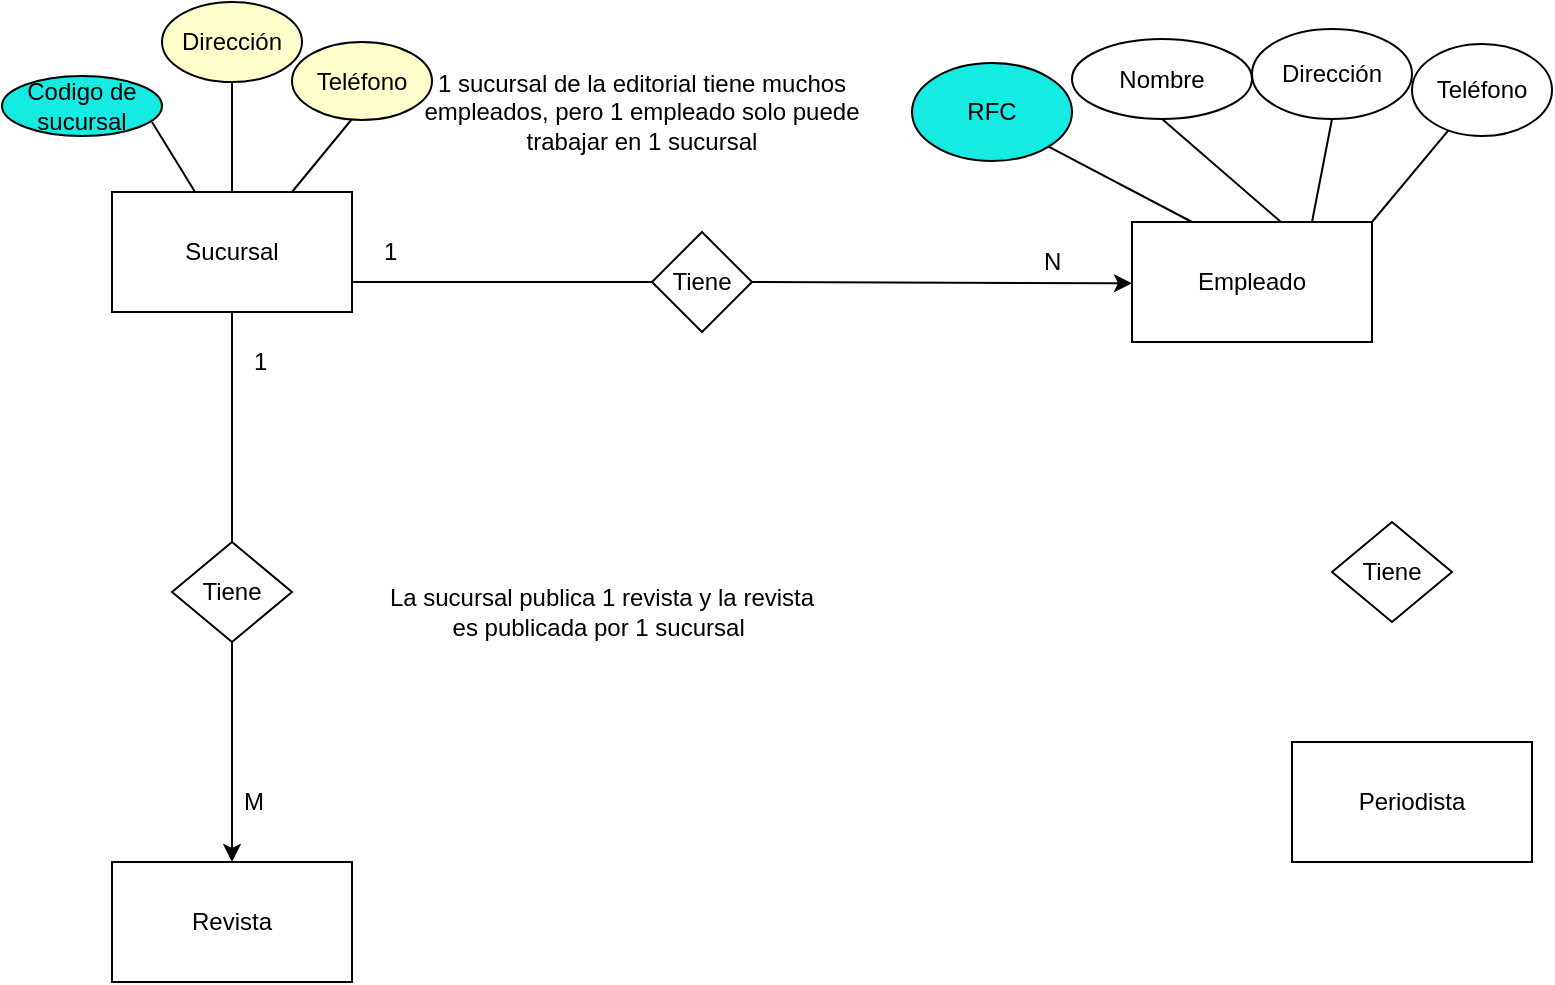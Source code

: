 <mxfile version="22.0.2" type="github">
  <diagram id="R2lEEEUBdFMjLlhIrx00" name="Page-1">
    <mxGraphModel dx="986" dy="433" grid="1" gridSize="10" guides="1" tooltips="1" connect="1" arrows="1" fold="1" page="1" pageScale="1" pageWidth="850" pageHeight="1100" math="0" shadow="0" extFonts="Permanent Marker^https://fonts.googleapis.com/css?family=Permanent+Marker">
      <root>
        <mxCell id="0" />
        <mxCell id="1" parent="0" />
        <mxCell id="aHJGqN-GS59mJnBzp212-1" value="Sucursal" style="rounded=0;whiteSpace=wrap;html=1;" vertex="1" parent="1">
          <mxGeometry x="120" y="105" width="120" height="60" as="geometry" />
        </mxCell>
        <mxCell id="aHJGqN-GS59mJnBzp212-2" value="Empleado" style="rounded=0;whiteSpace=wrap;html=1;" vertex="1" parent="1">
          <mxGeometry x="630" y="120" width="120" height="60" as="geometry" />
        </mxCell>
        <mxCell id="aHJGqN-GS59mJnBzp212-3" value="Revista" style="rounded=0;whiteSpace=wrap;html=1;" vertex="1" parent="1">
          <mxGeometry x="120" y="440" width="120" height="60" as="geometry" />
        </mxCell>
        <mxCell id="aHJGqN-GS59mJnBzp212-4" value="Periodista" style="rounded=0;whiteSpace=wrap;html=1;" vertex="1" parent="1">
          <mxGeometry x="710" y="380" width="120" height="60" as="geometry" />
        </mxCell>
        <mxCell id="aHJGqN-GS59mJnBzp212-5" value="Tiene" style="rhombus;whiteSpace=wrap;html=1;" vertex="1" parent="1">
          <mxGeometry x="150" y="280" width="60" height="50" as="geometry" />
        </mxCell>
        <mxCell id="aHJGqN-GS59mJnBzp212-6" value="Tiene" style="rhombus;whiteSpace=wrap;html=1;" vertex="1" parent="1">
          <mxGeometry x="730" y="270" width="60" height="50" as="geometry" />
        </mxCell>
        <mxCell id="aHJGqN-GS59mJnBzp212-7" value="Tiene" style="rhombus;whiteSpace=wrap;html=1;" vertex="1" parent="1">
          <mxGeometry x="390" y="125" width="50" height="50" as="geometry" />
        </mxCell>
        <mxCell id="aHJGqN-GS59mJnBzp212-10" value="" style="endArrow=none;html=1;rounded=0;entryX=0;entryY=0.5;entryDx=0;entryDy=0;" edge="1" parent="1" target="aHJGqN-GS59mJnBzp212-7">
          <mxGeometry width="50" height="50" relative="1" as="geometry">
            <mxPoint x="240" y="150" as="sourcePoint" />
            <mxPoint x="200" y="110" as="targetPoint" />
          </mxGeometry>
        </mxCell>
        <mxCell id="aHJGqN-GS59mJnBzp212-12" value="" style="endArrow=classic;html=1;rounded=0;entryX=0.625;entryY=0.856;entryDx=0;entryDy=0;entryPerimeter=0;" edge="1" parent="1" target="aHJGqN-GS59mJnBzp212-25">
          <mxGeometry width="50" height="50" relative="1" as="geometry">
            <mxPoint x="440" y="150" as="sourcePoint" />
            <mxPoint x="490" y="100" as="targetPoint" />
          </mxGeometry>
        </mxCell>
        <mxCell id="aHJGqN-GS59mJnBzp212-17" value="Codigo de sucursal" style="ellipse;whiteSpace=wrap;html=1;fillColor=#15EAE3;" vertex="1" parent="1">
          <mxGeometry x="65" y="47" width="80" height="30" as="geometry" />
        </mxCell>
        <mxCell id="aHJGqN-GS59mJnBzp212-20" value="" style="endArrow=none;html=1;rounded=0;exitX=0.5;exitY=0;exitDx=0;exitDy=0;" edge="1" parent="1" source="aHJGqN-GS59mJnBzp212-1">
          <mxGeometry width="50" height="50" relative="1" as="geometry">
            <mxPoint x="130" y="100" as="sourcePoint" />
            <mxPoint x="180" y="50" as="targetPoint" />
          </mxGeometry>
        </mxCell>
        <mxCell id="aHJGqN-GS59mJnBzp212-21" value="Dirección" style="ellipse;whiteSpace=wrap;html=1;fillColor=#FFFFCC;" vertex="1" parent="1">
          <mxGeometry x="145" y="10" width="70" height="40" as="geometry" />
        </mxCell>
        <mxCell id="aHJGqN-GS59mJnBzp212-22" value="" style="endArrow=none;html=1;rounded=0;exitX=0.75;exitY=0;exitDx=0;exitDy=0;" edge="1" parent="1" source="aHJGqN-GS59mJnBzp212-1">
          <mxGeometry width="50" height="50" relative="1" as="geometry">
            <mxPoint x="190" y="118.5" as="sourcePoint" />
            <mxPoint x="240" y="68.5" as="targetPoint" />
          </mxGeometry>
        </mxCell>
        <mxCell id="aHJGqN-GS59mJnBzp212-23" value="Teléfono" style="ellipse;whiteSpace=wrap;html=1;fillColor=#FFFFCC;" vertex="1" parent="1">
          <mxGeometry x="210" y="30" width="70" height="39" as="geometry" />
        </mxCell>
        <mxCell id="aHJGqN-GS59mJnBzp212-24" value="1" style="text;strokeColor=none;fillColor=none;align=left;verticalAlign=middle;spacingLeft=4;spacingRight=4;overflow=hidden;points=[[0,0.5],[1,0.5]];portConstraint=eastwest;rotatable=0;whiteSpace=wrap;html=1;" vertex="1" parent="1">
          <mxGeometry x="250" y="120" width="20" height="30" as="geometry" />
        </mxCell>
        <mxCell id="aHJGqN-GS59mJnBzp212-25" value="N" style="text;strokeColor=none;fillColor=none;align=left;verticalAlign=middle;spacingLeft=4;spacingRight=4;overflow=hidden;points=[[0,0.5],[1,0.5]];portConstraint=eastwest;rotatable=0;whiteSpace=wrap;html=1;" vertex="1" parent="1">
          <mxGeometry x="580" y="125" width="80" height="30" as="geometry" />
        </mxCell>
        <mxCell id="aHJGqN-GS59mJnBzp212-26" value="" style="endArrow=none;html=1;rounded=0;entryX=1;entryY=1;entryDx=0;entryDy=0;exitX=0.25;exitY=0;exitDx=0;exitDy=0;" edge="1" parent="1" source="aHJGqN-GS59mJnBzp212-2" target="aHJGqN-GS59mJnBzp212-27">
          <mxGeometry width="50" height="50" relative="1" as="geometry">
            <mxPoint x="710" y="120" as="sourcePoint" />
            <mxPoint x="680" y="90" as="targetPoint" />
          </mxGeometry>
        </mxCell>
        <mxCell id="aHJGqN-GS59mJnBzp212-27" value="RFC" style="ellipse;whiteSpace=wrap;html=1;fillColor=#15EAE3;" vertex="1" parent="1">
          <mxGeometry x="520" y="40.5" width="80" height="49" as="geometry" />
        </mxCell>
        <mxCell id="aHJGqN-GS59mJnBzp212-28" value="" style="endArrow=none;html=1;rounded=0;entryX=0.5;entryY=1;entryDx=0;entryDy=0;" edge="1" parent="1" target="aHJGqN-GS59mJnBzp212-29">
          <mxGeometry width="50" height="50" relative="1" as="geometry">
            <mxPoint x="704.5" y="120" as="sourcePoint" />
            <mxPoint x="704.5" y="60" as="targetPoint" />
          </mxGeometry>
        </mxCell>
        <mxCell id="aHJGqN-GS59mJnBzp212-29" value="Nombre" style="ellipse;whiteSpace=wrap;html=1;" vertex="1" parent="1">
          <mxGeometry x="600" y="28.5" width="90" height="40" as="geometry" />
        </mxCell>
        <mxCell id="aHJGqN-GS59mJnBzp212-30" value="" style="endArrow=none;html=1;rounded=0;entryX=0.5;entryY=1;entryDx=0;entryDy=0;" edge="1" parent="1" target="aHJGqN-GS59mJnBzp212-31">
          <mxGeometry width="50" height="50" relative="1" as="geometry">
            <mxPoint x="720" y="120" as="sourcePoint" />
            <mxPoint x="770" y="70" as="targetPoint" />
          </mxGeometry>
        </mxCell>
        <mxCell id="aHJGqN-GS59mJnBzp212-31" value="Dirección" style="ellipse;whiteSpace=wrap;html=1;" vertex="1" parent="1">
          <mxGeometry x="690" y="23.5" width="80" height="45" as="geometry" />
        </mxCell>
        <mxCell id="aHJGqN-GS59mJnBzp212-32" value="" style="endArrow=none;html=1;rounded=0;" edge="1" parent="1" source="aHJGqN-GS59mJnBzp212-33">
          <mxGeometry width="50" height="50" relative="1" as="geometry">
            <mxPoint x="750" y="120" as="sourcePoint" />
            <mxPoint x="800" y="70" as="targetPoint" />
          </mxGeometry>
        </mxCell>
        <mxCell id="aHJGqN-GS59mJnBzp212-34" value="" style="endArrow=none;html=1;rounded=0;" edge="1" parent="1" target="aHJGqN-GS59mJnBzp212-33">
          <mxGeometry width="50" height="50" relative="1" as="geometry">
            <mxPoint x="750" y="120" as="sourcePoint" />
            <mxPoint x="800" y="70" as="targetPoint" />
          </mxGeometry>
        </mxCell>
        <mxCell id="aHJGqN-GS59mJnBzp212-33" value="Teléfono" style="ellipse;whiteSpace=wrap;html=1;" vertex="1" parent="1">
          <mxGeometry x="770" y="31" width="70" height="46" as="geometry" />
        </mxCell>
        <mxCell id="aHJGqN-GS59mJnBzp212-35" value="1 sucursal de la editorial tiene muchos empleados, pero 1 empleado solo puede trabajar en 1 sucursal" style="text;html=1;strokeColor=none;fillColor=none;align=center;verticalAlign=middle;whiteSpace=wrap;rounded=0;" vertex="1" parent="1">
          <mxGeometry x="260" y="30" width="250" height="70" as="geometry" />
        </mxCell>
        <mxCell id="aHJGqN-GS59mJnBzp212-36" value="" style="endArrow=none;html=1;rounded=0;exitX=0.5;exitY=0;exitDx=0;exitDy=0;entryX=0.5;entryY=1;entryDx=0;entryDy=0;" edge="1" parent="1" source="aHJGqN-GS59mJnBzp212-5" target="aHJGqN-GS59mJnBzp212-1">
          <mxGeometry width="50" height="50" relative="1" as="geometry">
            <mxPoint x="50" y="230" as="sourcePoint" />
            <mxPoint x="100" y="180" as="targetPoint" />
          </mxGeometry>
        </mxCell>
        <mxCell id="aHJGqN-GS59mJnBzp212-37" value="" style="endArrow=classic;html=1;rounded=0;entryX=0.5;entryY=0;entryDx=0;entryDy=0;exitX=0.5;exitY=1;exitDx=0;exitDy=0;" edge="1" parent="1" source="aHJGqN-GS59mJnBzp212-5" target="aHJGqN-GS59mJnBzp212-3">
          <mxGeometry width="50" height="50" relative="1" as="geometry">
            <mxPoint x="90" y="320" as="sourcePoint" />
            <mxPoint x="140" y="270" as="targetPoint" />
          </mxGeometry>
        </mxCell>
        <mxCell id="aHJGqN-GS59mJnBzp212-38" value="La sucursal publica 1 revista y la revista es publicada por 1 sucursal&amp;nbsp;" style="text;html=1;strokeColor=none;fillColor=none;align=center;verticalAlign=middle;whiteSpace=wrap;rounded=0;" vertex="1" parent="1">
          <mxGeometry x="250" y="300" width="230" height="30" as="geometry" />
        </mxCell>
        <mxCell id="aHJGqN-GS59mJnBzp212-41" value="1" style="text;strokeColor=none;fillColor=none;align=left;verticalAlign=middle;spacingLeft=4;spacingRight=4;overflow=hidden;points=[[0,0.5],[1,0.5]];portConstraint=eastwest;rotatable=0;whiteSpace=wrap;html=1;" vertex="1" parent="1">
          <mxGeometry x="185" y="175" width="30" height="30" as="geometry" />
        </mxCell>
        <mxCell id="aHJGqN-GS59mJnBzp212-42" value="M" style="text;strokeColor=none;fillColor=none;align=left;verticalAlign=middle;spacingLeft=4;spacingRight=4;overflow=hidden;points=[[0,0.5],[1,0.5]];portConstraint=eastwest;rotatable=0;whiteSpace=wrap;html=1;" vertex="1" parent="1">
          <mxGeometry x="180" y="395" width="40" height="30" as="geometry" />
        </mxCell>
        <mxCell id="aHJGqN-GS59mJnBzp212-44" value="" style="endArrow=none;html=1;rounded=0;" edge="1" parent="1" source="aHJGqN-GS59mJnBzp212-1">
          <mxGeometry width="50" height="50" relative="1" as="geometry">
            <mxPoint x="90" y="120" as="sourcePoint" />
            <mxPoint x="140" y="70" as="targetPoint" />
          </mxGeometry>
        </mxCell>
      </root>
    </mxGraphModel>
  </diagram>
</mxfile>
